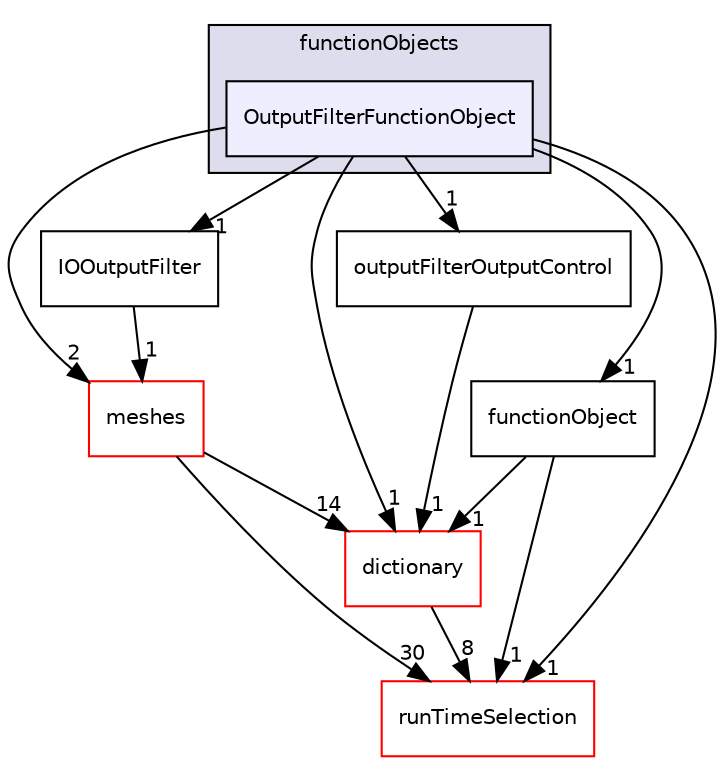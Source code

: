 digraph "src/OpenFOAM/db/functionObjects/OutputFilterFunctionObject" {
  bgcolor=transparent;
  compound=true
  node [ fontsize="10", fontname="Helvetica"];
  edge [ labelfontsize="10", labelfontname="Helvetica"];
  subgraph clusterdir_b1391b8691e21d3cff54e51a698f3c2b {
    graph [ bgcolor="#ddddee", pencolor="black", label="functionObjects" fontname="Helvetica", fontsize="10", URL="dir_b1391b8691e21d3cff54e51a698f3c2b.html"]
  dir_3cdbcaa7a1396653aad0f54d3b4ed695 [shape=box, label="OutputFilterFunctionObject", style="filled", fillcolor="#eeeeff", pencolor="black", URL="dir_3cdbcaa7a1396653aad0f54d3b4ed695.html"];
  }
  dir_2e0679f567e2b3bcb9188ff95efeae6f [shape=box label="outputFilterOutputControl" URL="dir_2e0679f567e2b3bcb9188ff95efeae6f.html"];
  dir_57b516a07ed18b74e0e3780c449bacd8 [shape=box label="IOOutputFilter" URL="dir_57b516a07ed18b74e0e3780c449bacd8.html"];
  dir_aa2423979fb45fc41c393a5db370ab21 [shape=box label="meshes" color="red" URL="dir_aa2423979fb45fc41c393a5db370ab21.html"];
  dir_43e4f3d5f4ba74ef6e29186317ac2bae [shape=box label="dictionary" color="red" URL="dir_43e4f3d5f4ba74ef6e29186317ac2bae.html"];
  dir_97107bb83a2a5bbfad7ddd584e3f301c [shape=box label="runTimeSelection" color="red" URL="dir_97107bb83a2a5bbfad7ddd584e3f301c.html"];
  dir_54771b73ae8d00c119965aead573f78a [shape=box label="functionObject" URL="dir_54771b73ae8d00c119965aead573f78a.html"];
  dir_2e0679f567e2b3bcb9188ff95efeae6f->dir_43e4f3d5f4ba74ef6e29186317ac2bae [headlabel="1", labeldistance=1.5 headhref="dir_001971_001947.html"];
  dir_57b516a07ed18b74e0e3780c449bacd8->dir_aa2423979fb45fc41c393a5db370ab21 [headlabel="1", labeldistance=1.5 headhref="dir_001969_002215.html"];
  dir_aa2423979fb45fc41c393a5db370ab21->dir_43e4f3d5f4ba74ef6e29186317ac2bae [headlabel="14", labeldistance=1.5 headhref="dir_002215_001947.html"];
  dir_aa2423979fb45fc41c393a5db370ab21->dir_97107bb83a2a5bbfad7ddd584e3f301c [headlabel="30", labeldistance=1.5 headhref="dir_002215_001997.html"];
  dir_3cdbcaa7a1396653aad0f54d3b4ed695->dir_2e0679f567e2b3bcb9188ff95efeae6f [headlabel="1", labeldistance=1.5 headhref="dir_001970_001971.html"];
  dir_3cdbcaa7a1396653aad0f54d3b4ed695->dir_57b516a07ed18b74e0e3780c449bacd8 [headlabel="1", labeldistance=1.5 headhref="dir_001970_001969.html"];
  dir_3cdbcaa7a1396653aad0f54d3b4ed695->dir_aa2423979fb45fc41c393a5db370ab21 [headlabel="2", labeldistance=1.5 headhref="dir_001970_002215.html"];
  dir_3cdbcaa7a1396653aad0f54d3b4ed695->dir_43e4f3d5f4ba74ef6e29186317ac2bae [headlabel="1", labeldistance=1.5 headhref="dir_001970_001947.html"];
  dir_3cdbcaa7a1396653aad0f54d3b4ed695->dir_97107bb83a2a5bbfad7ddd584e3f301c [headlabel="1", labeldistance=1.5 headhref="dir_001970_001997.html"];
  dir_3cdbcaa7a1396653aad0f54d3b4ed695->dir_54771b73ae8d00c119965aead573f78a [headlabel="1", labeldistance=1.5 headhref="dir_001970_001966.html"];
  dir_43e4f3d5f4ba74ef6e29186317ac2bae->dir_97107bb83a2a5bbfad7ddd584e3f301c [headlabel="8", labeldistance=1.5 headhref="dir_001947_001997.html"];
  dir_54771b73ae8d00c119965aead573f78a->dir_43e4f3d5f4ba74ef6e29186317ac2bae [headlabel="1", labeldistance=1.5 headhref="dir_001966_001947.html"];
  dir_54771b73ae8d00c119965aead573f78a->dir_97107bb83a2a5bbfad7ddd584e3f301c [headlabel="1", labeldistance=1.5 headhref="dir_001966_001997.html"];
}
